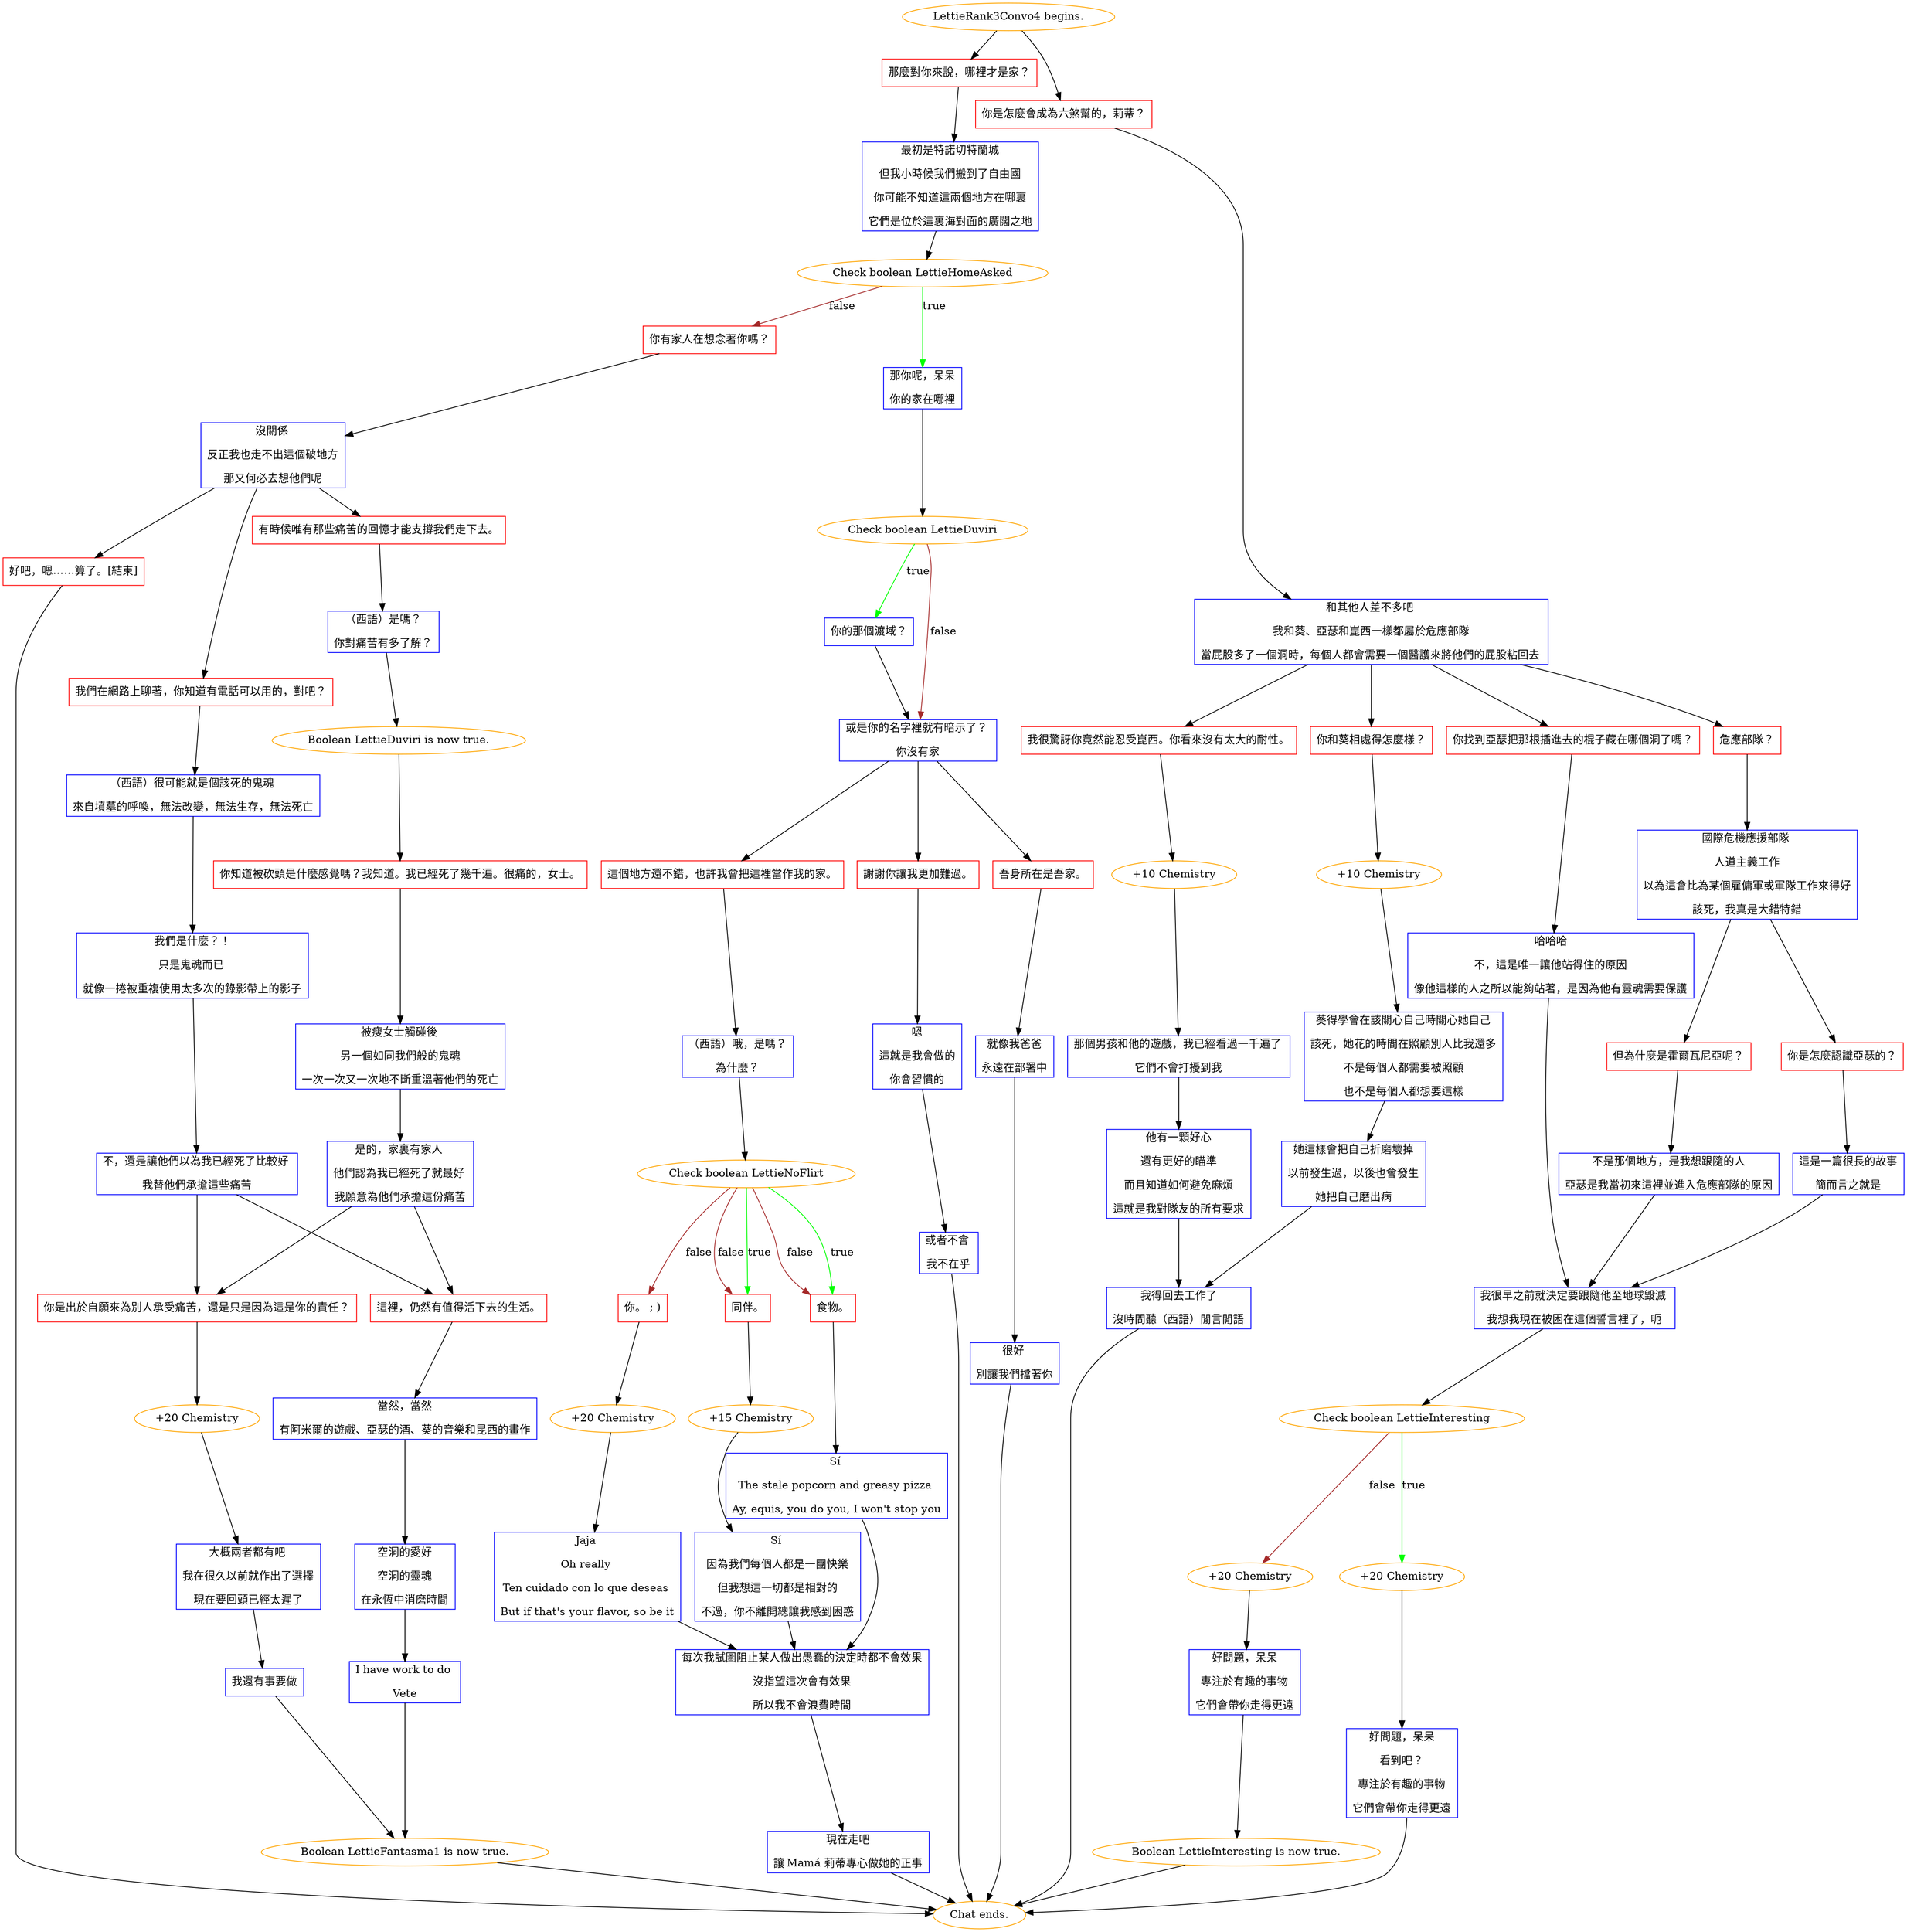 digraph {
	"LettieRank3Convo4 begins." [color=orange];
		"LettieRank3Convo4 begins." -> j1536064628;
		"LettieRank3Convo4 begins." -> j620110968;
	j1536064628 [label="那麼對你來說，哪裡才是家？",shape=box,color=red];
		j1536064628 -> j4005945168;
	j620110968 [label="你是怎麼會成為六煞幫的，莉蒂？",shape=box,color=red];
		j620110968 -> j419795997;
	j4005945168 [label="最初是特諾切特蘭城
但我小時候我們搬到了自由國
你可能不知道這兩個地方在哪裏
它們是位於這裏海對面的廣闊之地",shape=box,color=blue];
		j4005945168 -> j973825899;
	j419795997 [label="和其他人差不多吧 
我和葵、亞瑟和崑西一樣都屬於危應部隊
當屁股多了一個洞時，每個人都會需要一個醫護來將他們的屁股粘回去 ",shape=box,color=blue];
		j419795997 -> j4194298457;
		j419795997 -> j4207174361;
		j419795997 -> j2525033126;
		j419795997 -> j1003280617;
	j973825899 [label="Check boolean LettieHomeAsked",color=orange];
		j973825899 -> j3063965413 [label=true,color=green];
		j973825899 -> j2345358003 [label=false,color=brown];
	j4194298457 [label="你和葵相處得怎麼樣？",shape=box,color=red];
		j4194298457 -> j1468339729;
	j4207174361 [label="我很驚訝你竟然能忍受崑西。你看來沒有太大的耐性。",shape=box,color=red];
		j4207174361 -> j3773177101;
	j2525033126 [label="你找到亞瑟把那根插進去的棍子藏在哪個洞了嗎？",shape=box,color=red];
		j2525033126 -> j2352267171;
	j1003280617 [label="危應部隊？",shape=box,color=red];
		j1003280617 -> j3178732175;
	j3063965413 [label="那你呢，呆呆
你的家在哪裡",shape=box,color=blue];
		j3063965413 -> j3780456041;
	j2345358003 [label="你有家人在想念著你嗎？",shape=box,color=red];
		j2345358003 -> j815495566;
	j1468339729 [label="+10 Chemistry",color=orange];
		j1468339729 -> j485774500;
	j3773177101 [label="+10 Chemistry",color=orange];
		j3773177101 -> j926876075;
	j2352267171 [label="哈哈哈
不，這是唯一讓他站得住的原因
像他這樣的人之所以能夠站著，是因為他有靈魂需要保護",shape=box,color=blue];
		j2352267171 -> j148858100;
	j3178732175 [label="國際危機應援部隊 
人道主義工作
以為這會比為某個雇傭軍或軍隊工作來得好
該死，我真是大錯特錯",shape=box,color=blue];
		j3178732175 -> j2337414487;
		j3178732175 -> j8324047;
	j3780456041 [label="Check boolean LettieDuviri",color=orange];
		j3780456041 -> j2800740148 [label=true,color=green];
		j3780456041 -> j2692297584 [label=false,color=brown];
	j815495566 [label="沒關係 
反正我也走不出這個破地方
那又何必去想他們呢",shape=box,color=blue];
		j815495566 -> j3503913706;
		j815495566 -> j432535283;
		j815495566 -> j2208458511;
	j485774500 [label="葵得學會在該關心自己時關心她自己
該死，她花的時間在照顧別人比我還多
不是每個人都需要被照顧
也不是每個人都想要這樣",shape=box,color=blue];
		j485774500 -> j4047490736;
	j926876075 [label="那個男孩和他的遊戲，我已經看過一千遍了 
它們不會打擾到我",shape=box,color=blue];
		j926876075 -> j1327574174;
	j148858100 [label="我很早之前就決定要跟隨他至地球毀滅 
我想我現在被困在這個誓言裡了，呃",shape=box,color=blue];
		j148858100 -> j394130418;
	j2337414487 [label="你是怎麼認識亞瑟的？",shape=box,color=red];
		j2337414487 -> j2824624400;
	j8324047 [label="但為什麼是霍爾瓦尼亞呢？",shape=box,color=red];
		j8324047 -> j600802201;
	j2800740148 [label="你的那個渡域？",shape=box,color=blue];
		j2800740148 -> j2692297584;
	j2692297584 [label="或是你的名字裡就有暗示了？ 
你沒有家",shape=box,color=blue];
		j2692297584 -> j2001268761;
		j2692297584 -> j749880465;
		j2692297584 -> j1019761290;
	j3503913706 [label="有時候唯有那些痛苦的回憶才能支撐我們走下去。",shape=box,color=red];
		j3503913706 -> j2854681518;
	j432535283 [label="我們在網路上聊著，你知道有電話可以用的，對吧？",shape=box,color=red];
		j432535283 -> j616712533;
	j2208458511 [label="好吧，嗯……算了。[結束]",shape=box,color=red];
		j2208458511 -> "Chat ends.";
	j4047490736 [label="她這樣會把自己折磨壞掉
以前發生過，以後也會發生
她把自己磨出病",shape=box,color=blue];
		j4047490736 -> j2952101609;
	j1327574174 [label="他有一顆好心
還有更好的瞄準
而且知道如何避免麻煩
這就是我對隊友的所有要求",shape=box,color=blue];
		j1327574174 -> j2952101609;
	j394130418 [label="Check boolean LettieInteresting",color=orange];
		j394130418 -> j3025998157 [label=true,color=green];
		j394130418 -> j4226048167 [label=false,color=brown];
	j2824624400 [label="這是一篇很長的故事
簡而言之就是",shape=box,color=blue];
		j2824624400 -> j148858100;
	j600802201 [label="不是那個地方，是我想跟隨的人
亞瑟是我當初來這裡並進入危應部隊的原因",shape=box,color=blue];
		j600802201 -> j148858100;
	j2001268761 [label="這個地方還不錯，也許我會把這裡當作我的家。",shape=box,color=red];
		j2001268761 -> j4171147896;
	j749880465 [label="謝謝你讓我更加難過。",shape=box,color=red];
		j749880465 -> j1153926203;
	j1019761290 [label="吾身所在是吾家。",shape=box,color=red];
		j1019761290 -> j926023230;
	j2854681518 [label="（西語）是嗎？
你對痛苦有多了解？",shape=box,color=blue];
		j2854681518 -> j1920872669;
	j616712533 [label="（西語）很可能就是個該死的鬼魂 
來自墳墓的呼喚，無法改變，無法生存，無法死亡",shape=box,color=blue];
		j616712533 -> j294621429;
	"Chat ends." [color=orange];
	j2952101609 [label="我得回去工作了
沒時間聽（西語）閒言閒語",shape=box,color=blue];
		j2952101609 -> "Chat ends.";
	j3025998157 [label="+20 Chemistry",color=orange];
		j3025998157 -> j1746578967;
	j4226048167 [label="+20 Chemistry",color=orange];
		j4226048167 -> j2829701883;
	j4171147896 [label="（西語）哦，是嗎？
為什麼？",shape=box,color=blue];
		j4171147896 -> j2880034604;
	j1153926203 [label="嗯
這就是我會做的
你會習慣的",shape=box,color=blue];
		j1153926203 -> j398921231;
	j926023230 [label="就像我爸爸
永遠在部署中",shape=box,color=blue];
		j926023230 -> j3828782537;
	j1920872669 [label="Boolean LettieDuviri is now true.",color=orange];
		j1920872669 -> j1561611554;
	j294621429 [label="我們是什麼？！
只是鬼魂而已 
就像一捲被重複使用太多次的錄影帶上的影子",shape=box,color=blue];
		j294621429 -> j1482382187;
	j1746578967 [label="好問題，呆呆
看到吧？
專注於有趣的事物
它們會帶你走得更遠",shape=box,color=blue];
		j1746578967 -> "Chat ends.";
	j2829701883 [label="好問題，呆呆
專注於有趣的事物
它們會帶你走得更遠",shape=box,color=blue];
		j2829701883 -> j1872048052;
	j2880034604 [label="Check boolean LettieNoFlirt",color=orange];
		j2880034604 -> j2551243127 [label=true,color=green];
		j2880034604 -> j4245676879 [label=true,color=green];
		j2880034604 -> j4245676879 [label=false,color=brown];
		j2880034604 -> j2551243127 [label=false,color=brown];
		j2880034604 -> j3482465431 [label=false,color=brown];
	j398921231 [label="或者不會 
我不在乎",shape=box,color=blue];
		j398921231 -> "Chat ends.";
	j3828782537 [label="很好 
別讓我們擋著你",shape=box,color=blue];
		j3828782537 -> "Chat ends.";
	j1561611554 [label="你知道被砍頭是什麼感覺嗎？我知道。我已經死了幾千遍。很痛的，女士。",shape=box,color=red];
		j1561611554 -> j1746757178;
	j1482382187 [label="不，還是讓他們以為我已經死了比較好 
我替他們承擔這些痛苦",shape=box,color=blue];
		j1482382187 -> j1450619067;
		j1482382187 -> j3236620251;
	j1872048052 [label="Boolean LettieInteresting is now true.",color=orange];
		j1872048052 -> "Chat ends.";
	j2551243127 [label="同伴。",shape=box,color=red];
		j2551243127 -> j71443334;
	j4245676879 [label="食物。",shape=box,color=red];
		j4245676879 -> j1605702381;
	j3482465431 [label="你。 ; )",shape=box,color=red];
		j3482465431 -> j322323775;
	j1746757178 [label="被瘦女士觸碰後 
另一個如同我們般的鬼魂
一次一次又一次地不斷重溫著他們的死亡",shape=box,color=blue];
		j1746757178 -> j3647733615;
	j1450619067 [label="你是出於自願來為別人承受痛苦，還是只是因為這是你的責任？",shape=box,color=red];
		j1450619067 -> j68144920;
	j3236620251 [label="這裡，仍然有值得活下去的生活。",shape=box,color=red];
		j3236620251 -> j3041039945;
	j71443334 [label="+15 Chemistry",color=orange];
		j71443334 -> j4038146968;
	j1605702381 [label="Sí 
The stale popcorn and greasy pizza 
Ay, equis, you do you, I won't stop you",shape=box,color=blue];
		j1605702381 -> j3046057664;
	j322323775 [label="+20 Chemistry",color=orange];
		j322323775 -> j2095174250;
	j3647733615 [label="是的，家裏有家人 
他們認為我已經死了就最好 
我願意為他們承擔這份痛苦",shape=box,color=blue];
		j3647733615 -> j1450619067;
		j3647733615 -> j3236620251;
	j68144920 [label="+20 Chemistry",color=orange];
		j68144920 -> j3879401349;
	j3041039945 [label="當然，當然
有阿米爾的遊戲、亞瑟的酒、葵的音樂和昆西的畫作",shape=box,color=blue];
		j3041039945 -> j1301878047;
	j4038146968 [label="Sí 
因為我們每個人都是一團快樂
但我想這一切都是相對的
不過，你不離開總讓我感到困惑",shape=box,color=blue];
		j4038146968 -> j3046057664;
	j3046057664 [label="每次我試圖阻止某人做出愚蠢的決定時都不會效果
沒指望這次會有效果
所以我不會浪費時間",shape=box,color=blue];
		j3046057664 -> j1022242028;
	j2095174250 [label="Jaja 
Oh really 
Ten cuidado con lo que deseas 
But if that's your flavor, so be it",shape=box,color=blue];
		j2095174250 -> j3046057664;
	j3879401349 [label="大概兩者都有吧 
我在很久以前就作出了選擇
現在要回頭已經太遲了",shape=box,color=blue];
		j3879401349 -> j3608311900;
	j1301878047 [label="空洞的愛好
空洞的靈魂
在永恆中消磨時間",shape=box,color=blue];
		j1301878047 -> j1800583145;
	j1022242028 [label="現在走吧
讓 Mamá 莉蒂專心做她的正事",shape=box,color=blue];
		j1022242028 -> "Chat ends.";
	j3608311900 [label="我還有事要做",shape=box,color=blue];
		j3608311900 -> j2796755127;
	j1800583145 [label="I have work to do 
Vete",shape=box,color=blue];
		j1800583145 -> j2796755127;
	j2796755127 [label="Boolean LettieFantasma1 is now true.",color=orange];
		j2796755127 -> "Chat ends.";
}